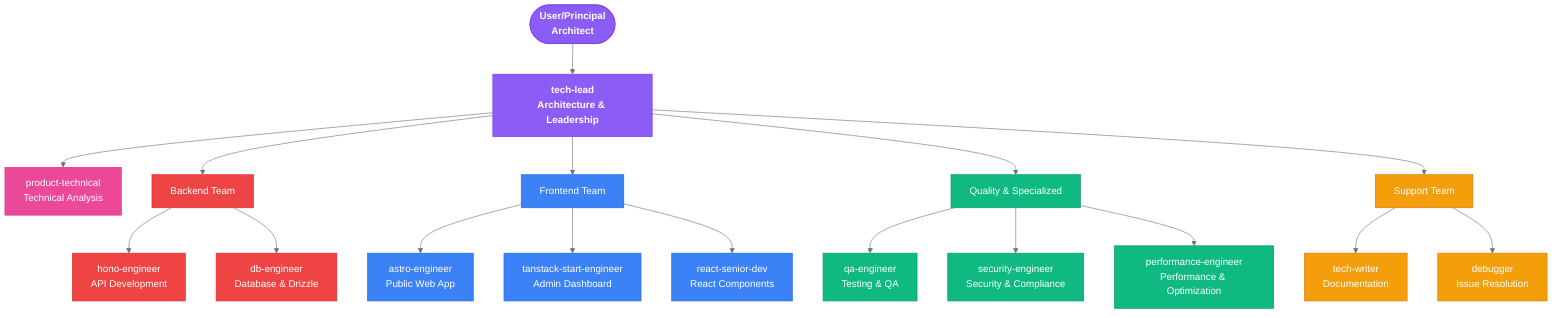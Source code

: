 %%{init: {'theme':'base', 'themeVariables': {'primaryColor':'#3B82F6','primaryTextColor':'#fff','primaryBorderColor':'#2563EB','lineColor':'#6B7280','secondaryColor':'#10B981','tertiaryColor':'#F59E0B'}}}%%
flowchart TD
    User([User/Principal<br/>Architect])
    
    %% Core Coordination
    User --> TechLead[tech-lead<br/>Architecture & Leadership]
    
    %% Planning & Product
    TechLead --> Product[product-technical<br/>Technical Analysis]
    
    %% Engineering Teams
    TechLead --> Backend[Backend Team]
    Backend --> Hono[hono-engineer<br/>API Development]
    Backend --> DB[db-engineer<br/>Database & Drizzle]
    
    TechLead --> Frontend[Frontend Team]
    Frontend --> Astro[astro-engineer<br/>Public Web App]
    Frontend --> Tanstack[tanstack-start-engineer<br/>Admin Dashboard]
    Frontend --> React[react-senior-dev<br/>React Components]
    
    %% Quality & Specialized
    TechLead --> Quality[Quality & Specialized]
    Quality --> QA[qa-engineer<br/>Testing & QA]
    Quality --> Security[security-engineer<br/>Security & Compliance]
    Quality --> Performance[performance-engineer<br/>Performance & Optimization]
    
    %% Support & Documentation
    TechLead --> Support[Support Team]
    Support --> Writer[tech-writer<br/>Documentation]
    Support --> Debugger[debugger<br/>Issue Resolution]
    
    classDef leaderClass fill:#8B5CF6,stroke:#7C3AED,color:#fff,font-weight:bold
    classDef backendClass fill:#EF4444,stroke:#DC2626,color:#fff
    classDef frontendClass fill:#3B82F6,stroke:#2563EB,color:#fff
    classDef qualityClass fill:#10B981,stroke:#059669,color:#fff
    classDef supportClass fill:#F59E0B,stroke:#D97706,color:#fff
    classDef productClass fill:#EC4899,stroke:#DB2777,color:#fff
    
    class User,TechLead leaderClass
    class Product productClass
    class Backend,Hono,DB backendClass
    class Frontend,Astro,Tanstack,React frontendClass
    class Quality,QA,Security,Performance qualityClass
    class Support,Writer,Debugger supportClass